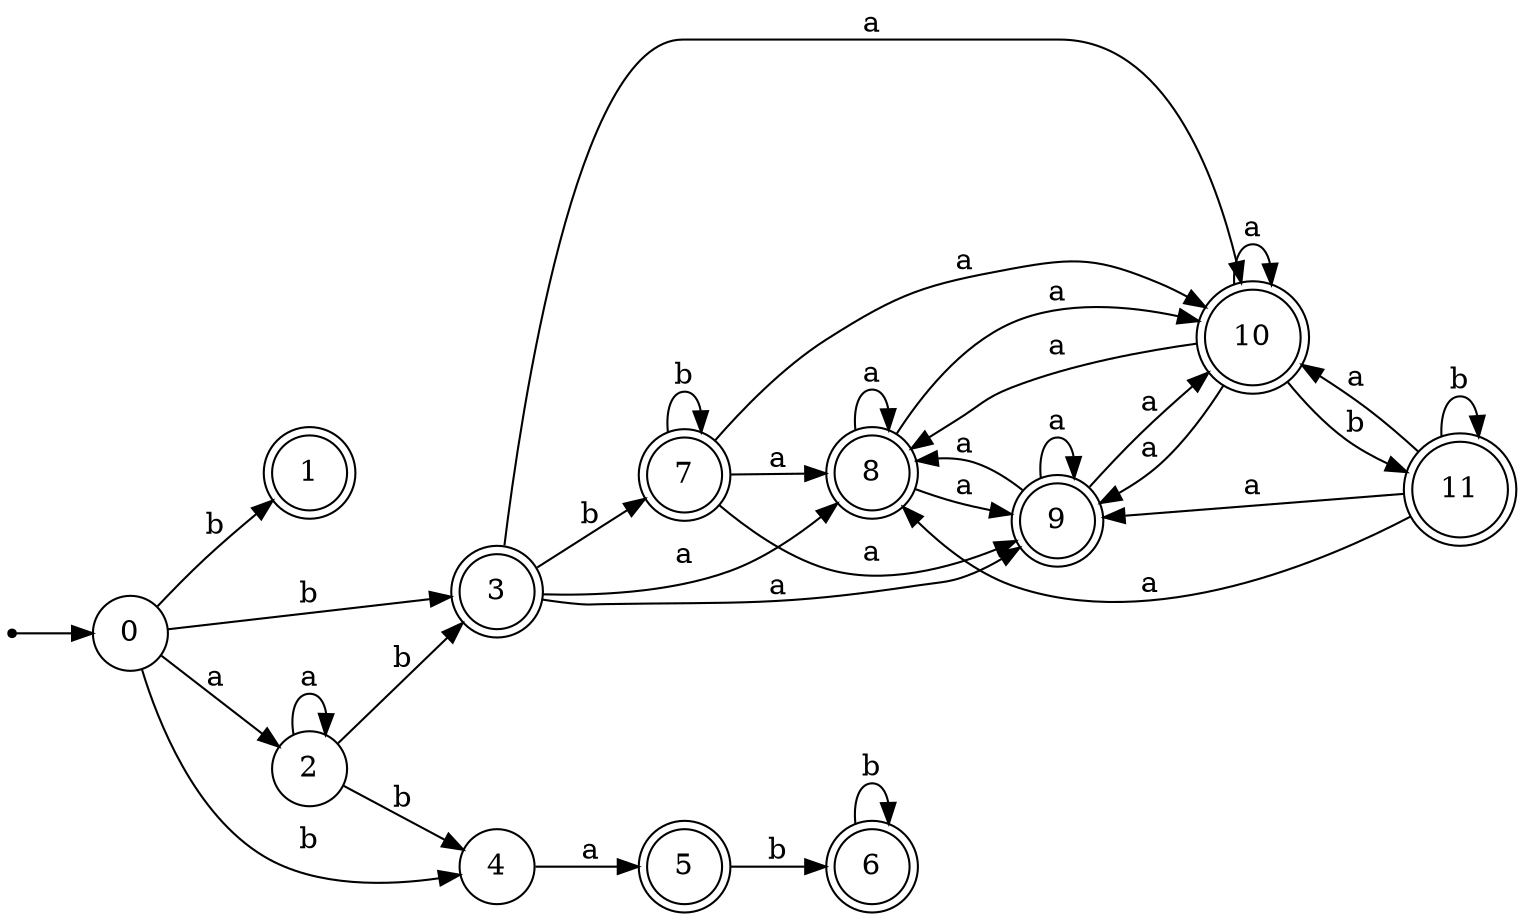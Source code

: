 digraph finite_state_machine {
rankdir=LR;
size="20,20";
node [shape = point]; "dummy0"
node [shape = circle]; "0";
"dummy0" -> "0";
node [shape = doublecircle]; "1";node [shape = circle]; "2";
node [shape = doublecircle]; "3";node [shape = circle]; "4";
node [shape = doublecircle]; "5";node [shape = doublecircle]; "6";node [shape = doublecircle]; "7";node [shape = doublecircle]; "8";node [shape = doublecircle]; "9";node [shape = doublecircle]; "10";node [shape = doublecircle]; "11";"0" -> "1" [label = "b"];
 "0" -> "3" [label = "b"];
 "0" -> "4" [label = "b"];
 "0" -> "2" [label = "a"];
 "4" -> "5" [label = "a"];
 "5" -> "6" [label = "b"];
 "6" -> "6" [label = "b"];
 "3" -> "7" [label = "b"];
 "3" -> "8" [label = "a"];
 "3" -> "9" [label = "a"];
 "3" -> "10" [label = "a"];
 "10" -> "8" [label = "a"];
 "10" -> "9" [label = "a"];
 "10" -> "10" [label = "a"];
 "10" -> "11" [label = "b"];
 "11" -> "11" [label = "b"];
 "11" -> "8" [label = "a"];
 "11" -> "9" [label = "a"];
 "11" -> "10" [label = "a"];
 "9" -> "8" [label = "a"];
 "9" -> "9" [label = "a"];
 "9" -> "10" [label = "a"];
 "8" -> "8" [label = "a"];
 "8" -> "9" [label = "a"];
 "8" -> "10" [label = "a"];
 "7" -> "7" [label = "b"];
 "7" -> "8" [label = "a"];
 "7" -> "9" [label = "a"];
 "7" -> "10" [label = "a"];
 "2" -> "2" [label = "a"];
 "2" -> "3" [label = "b"];
 "2" -> "4" [label = "b"];
 }
